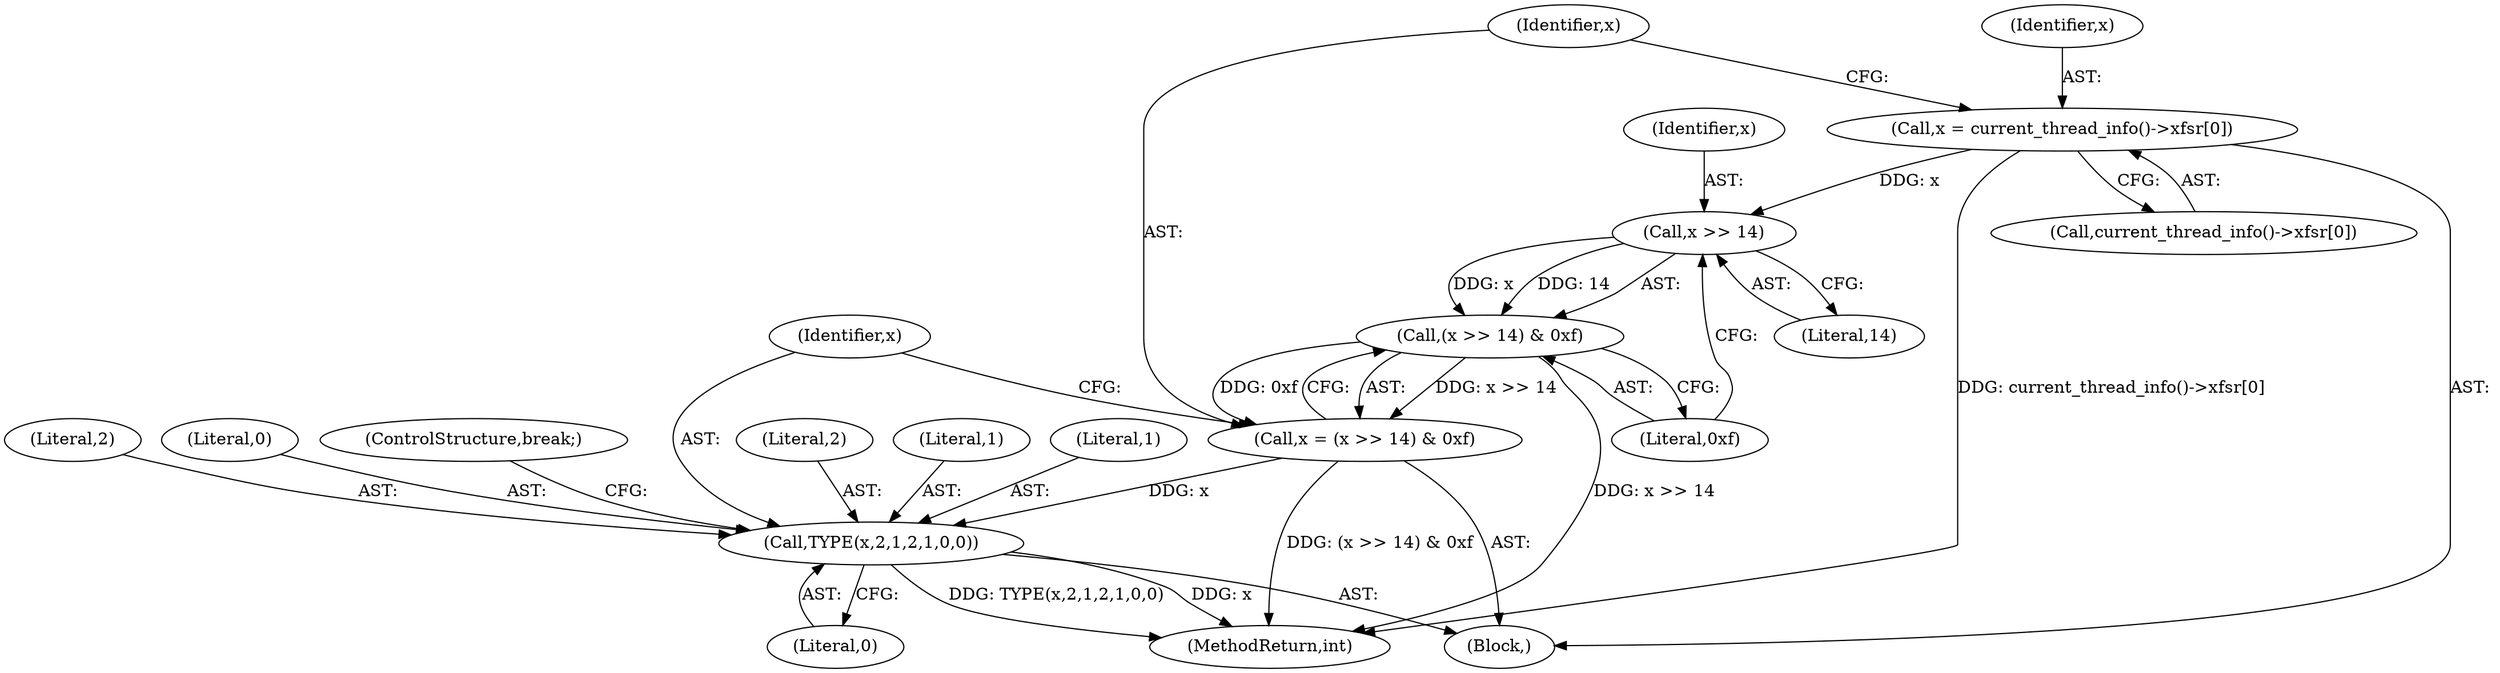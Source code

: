 digraph "0_linux_a8b0ca17b80e92faab46ee7179ba9e99ccb61233_42@API" {
"1000398" [label="(Call,x = current_thread_info()->xfsr[0])"];
"1000408" [label="(Call,x >> 14)"];
"1000407" [label="(Call,(x >> 14) & 0xf)"];
"1000405" [label="(Call,x = (x >> 14) & 0xf)"];
"1000412" [label="(Call,TYPE(x,2,1,2,1,0,0))"];
"1000414" [label="(Literal,2)"];
"1000418" [label="(Literal,0)"];
"1000419" [label="(Literal,0)"];
"1000408" [label="(Call,x >> 14)"];
"1000412" [label="(Call,TYPE(x,2,1,2,1,0,0))"];
"1000416" [label="(Literal,2)"];
"1001894" [label="(MethodReturn,int)"];
"1000400" [label="(Call,current_thread_info()->xfsr[0])"];
"1000398" [label="(Call,x = current_thread_info()->xfsr[0])"];
"1000410" [label="(Literal,14)"];
"1000417" [label="(Literal,1)"];
"1000407" [label="(Call,(x >> 14) & 0xf)"];
"1000411" [label="(Literal,0xf)"];
"1000406" [label="(Identifier,x)"];
"1000415" [label="(Literal,1)"];
"1000413" [label="(Identifier,x)"];
"1000405" [label="(Call,x = (x >> 14) & 0xf)"];
"1000399" [label="(Identifier,x)"];
"1000396" [label="(Block,)"];
"1000420" [label="(ControlStructure,break;)"];
"1000409" [label="(Identifier,x)"];
"1000398" -> "1000396"  [label="AST: "];
"1000398" -> "1000400"  [label="CFG: "];
"1000399" -> "1000398"  [label="AST: "];
"1000400" -> "1000398"  [label="AST: "];
"1000406" -> "1000398"  [label="CFG: "];
"1000398" -> "1001894"  [label="DDG: current_thread_info()->xfsr[0]"];
"1000398" -> "1000408"  [label="DDG: x"];
"1000408" -> "1000407"  [label="AST: "];
"1000408" -> "1000410"  [label="CFG: "];
"1000409" -> "1000408"  [label="AST: "];
"1000410" -> "1000408"  [label="AST: "];
"1000411" -> "1000408"  [label="CFG: "];
"1000408" -> "1000407"  [label="DDG: x"];
"1000408" -> "1000407"  [label="DDG: 14"];
"1000407" -> "1000405"  [label="AST: "];
"1000407" -> "1000411"  [label="CFG: "];
"1000411" -> "1000407"  [label="AST: "];
"1000405" -> "1000407"  [label="CFG: "];
"1000407" -> "1001894"  [label="DDG: x >> 14"];
"1000407" -> "1000405"  [label="DDG: x >> 14"];
"1000407" -> "1000405"  [label="DDG: 0xf"];
"1000405" -> "1000396"  [label="AST: "];
"1000406" -> "1000405"  [label="AST: "];
"1000413" -> "1000405"  [label="CFG: "];
"1000405" -> "1001894"  [label="DDG: (x >> 14) & 0xf"];
"1000405" -> "1000412"  [label="DDG: x"];
"1000412" -> "1000396"  [label="AST: "];
"1000412" -> "1000419"  [label="CFG: "];
"1000413" -> "1000412"  [label="AST: "];
"1000414" -> "1000412"  [label="AST: "];
"1000415" -> "1000412"  [label="AST: "];
"1000416" -> "1000412"  [label="AST: "];
"1000417" -> "1000412"  [label="AST: "];
"1000418" -> "1000412"  [label="AST: "];
"1000419" -> "1000412"  [label="AST: "];
"1000420" -> "1000412"  [label="CFG: "];
"1000412" -> "1001894"  [label="DDG: TYPE(x,2,1,2,1,0,0)"];
"1000412" -> "1001894"  [label="DDG: x"];
}
